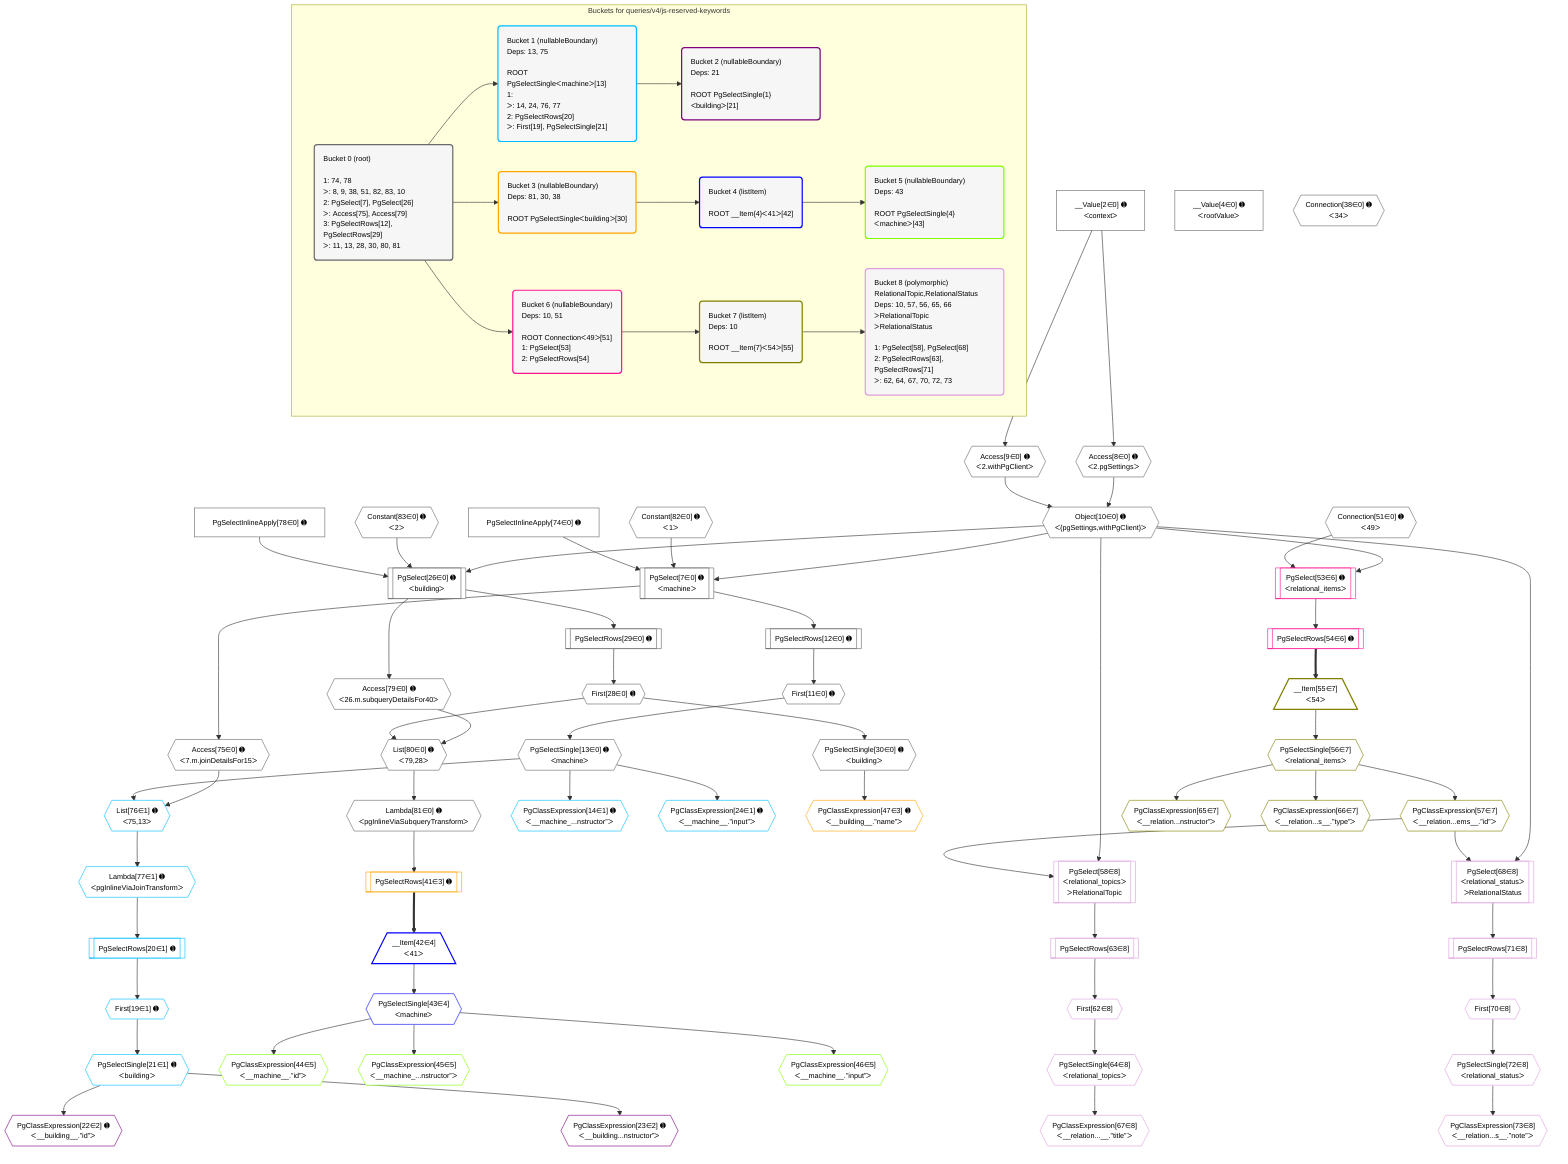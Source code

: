 %%{init: {'themeVariables': { 'fontSize': '12px'}}}%%
graph TD
    classDef path fill:#eee,stroke:#000,color:#000
    classDef plan fill:#fff,stroke-width:1px,color:#000
    classDef itemplan fill:#fff,stroke-width:2px,color:#000
    classDef unbatchedplan fill:#dff,stroke-width:1px,color:#000
    classDef sideeffectplan fill:#fcc,stroke-width:2px,color:#000
    classDef bucket fill:#f6f6f6,color:#000,stroke-width:2px,text-align:left


    %% plan dependencies
    PgSelect7[["PgSelect[7∈0] ➊<br />ᐸmachineᐳ"]]:::plan
    Object10{{"Object[10∈0] ➊<br />ᐸ{pgSettings,withPgClient}ᐳ"}}:::plan
    Constant82{{"Constant[82∈0] ➊<br />ᐸ1ᐳ"}}:::plan
    PgSelectInlineApply74["PgSelectInlineApply[74∈0] ➊"]:::plan
    Object10 & Constant82 & PgSelectInlineApply74 --> PgSelect7
    PgSelect26[["PgSelect[26∈0] ➊<br />ᐸbuildingᐳ"]]:::plan
    Constant83{{"Constant[83∈0] ➊<br />ᐸ2ᐳ"}}:::plan
    PgSelectInlineApply78["PgSelectInlineApply[78∈0] ➊"]:::plan
    Object10 & Constant83 & PgSelectInlineApply78 --> PgSelect26
    Access8{{"Access[8∈0] ➊<br />ᐸ2.pgSettingsᐳ"}}:::plan
    Access9{{"Access[9∈0] ➊<br />ᐸ2.withPgClientᐳ"}}:::plan
    Access8 & Access9 --> Object10
    List80{{"List[80∈0] ➊<br />ᐸ79,28ᐳ"}}:::plan
    Access79{{"Access[79∈0] ➊<br />ᐸ26.m.subqueryDetailsFor40ᐳ"}}:::plan
    First28{{"First[28∈0] ➊"}}:::plan
    Access79 & First28 --> List80
    __Value2["__Value[2∈0] ➊<br />ᐸcontextᐳ"]:::plan
    __Value2 --> Access8
    __Value2 --> Access9
    First11{{"First[11∈0] ➊"}}:::plan
    PgSelectRows12[["PgSelectRows[12∈0] ➊"]]:::plan
    PgSelectRows12 --> First11
    PgSelect7 --> PgSelectRows12
    PgSelectSingle13{{"PgSelectSingle[13∈0] ➊<br />ᐸmachineᐳ"}}:::plan
    First11 --> PgSelectSingle13
    PgSelectRows29[["PgSelectRows[29∈0] ➊"]]:::plan
    PgSelectRows29 --> First28
    PgSelect26 --> PgSelectRows29
    PgSelectSingle30{{"PgSelectSingle[30∈0] ➊<br />ᐸbuildingᐳ"}}:::plan
    First28 --> PgSelectSingle30
    Access75{{"Access[75∈0] ➊<br />ᐸ7.m.joinDetailsFor15ᐳ"}}:::plan
    PgSelect7 --> Access75
    PgSelect26 --> Access79
    Lambda81{{"Lambda[81∈0] ➊<br />ᐸpgInlineViaSubqueryTransformᐳ"}}:::plan
    List80 --> Lambda81
    __Value4["__Value[4∈0] ➊<br />ᐸrootValueᐳ"]:::plan
    Connection38{{"Connection[38∈0] ➊<br />ᐸ34ᐳ"}}:::plan
    Connection51{{"Connection[51∈0] ➊<br />ᐸ49ᐳ"}}:::plan
    List76{{"List[76∈1] ➊<br />ᐸ75,13ᐳ"}}:::plan
    Access75 & PgSelectSingle13 --> List76
    PgClassExpression14{{"PgClassExpression[14∈1] ➊<br />ᐸ__machine_...nstructor”ᐳ"}}:::plan
    PgSelectSingle13 --> PgClassExpression14
    First19{{"First[19∈1] ➊"}}:::plan
    PgSelectRows20[["PgSelectRows[20∈1] ➊"]]:::plan
    PgSelectRows20 --> First19
    Lambda77{{"Lambda[77∈1] ➊<br />ᐸpgInlineViaJoinTransformᐳ"}}:::plan
    Lambda77 --> PgSelectRows20
    PgSelectSingle21{{"PgSelectSingle[21∈1] ➊<br />ᐸbuildingᐳ"}}:::plan
    First19 --> PgSelectSingle21
    PgClassExpression24{{"PgClassExpression[24∈1] ➊<br />ᐸ__machine__.”input”ᐳ"}}:::plan
    PgSelectSingle13 --> PgClassExpression24
    List76 --> Lambda77
    PgClassExpression22{{"PgClassExpression[22∈2] ➊<br />ᐸ__building__.”id”ᐳ"}}:::plan
    PgSelectSingle21 --> PgClassExpression22
    PgClassExpression23{{"PgClassExpression[23∈2] ➊<br />ᐸ__building...nstructor”ᐳ"}}:::plan
    PgSelectSingle21 --> PgClassExpression23
    PgSelectRows41[["PgSelectRows[41∈3] ➊"]]:::plan
    Lambda81 --> PgSelectRows41
    PgClassExpression47{{"PgClassExpression[47∈3] ➊<br />ᐸ__building__.”name”ᐳ"}}:::plan
    PgSelectSingle30 --> PgClassExpression47
    __Item42[/"__Item[42∈4]<br />ᐸ41ᐳ"\]:::itemplan
    PgSelectRows41 ==> __Item42
    PgSelectSingle43{{"PgSelectSingle[43∈4]<br />ᐸmachineᐳ"}}:::plan
    __Item42 --> PgSelectSingle43
    PgClassExpression44{{"PgClassExpression[44∈5]<br />ᐸ__machine__.”id”ᐳ"}}:::plan
    PgSelectSingle43 --> PgClassExpression44
    PgClassExpression45{{"PgClassExpression[45∈5]<br />ᐸ__machine_...nstructor”ᐳ"}}:::plan
    PgSelectSingle43 --> PgClassExpression45
    PgClassExpression46{{"PgClassExpression[46∈5]<br />ᐸ__machine__.”input”ᐳ"}}:::plan
    PgSelectSingle43 --> PgClassExpression46
    PgSelect53[["PgSelect[53∈6] ➊<br />ᐸrelational_itemsᐳ"]]:::plan
    Object10 & Connection51 --> PgSelect53
    PgSelectRows54[["PgSelectRows[54∈6] ➊"]]:::plan
    PgSelect53 --> PgSelectRows54
    __Item55[/"__Item[55∈7]<br />ᐸ54ᐳ"\]:::itemplan
    PgSelectRows54 ==> __Item55
    PgSelectSingle56{{"PgSelectSingle[56∈7]<br />ᐸrelational_itemsᐳ"}}:::plan
    __Item55 --> PgSelectSingle56
    PgClassExpression57{{"PgClassExpression[57∈7]<br />ᐸ__relation...ems__.”id”ᐳ"}}:::plan
    PgSelectSingle56 --> PgClassExpression57
    PgClassExpression65{{"PgClassExpression[65∈7]<br />ᐸ__relation...nstructor”ᐳ"}}:::plan
    PgSelectSingle56 --> PgClassExpression65
    PgClassExpression66{{"PgClassExpression[66∈7]<br />ᐸ__relation...s__.”type”ᐳ"}}:::plan
    PgSelectSingle56 --> PgClassExpression66
    PgSelect58[["PgSelect[58∈8]<br />ᐸrelational_topicsᐳ<br />ᐳRelationalTopic"]]:::plan
    Object10 & PgClassExpression57 --> PgSelect58
    PgSelect68[["PgSelect[68∈8]<br />ᐸrelational_statusᐳ<br />ᐳRelationalStatus"]]:::plan
    Object10 & PgClassExpression57 --> PgSelect68
    First62{{"First[62∈8]"}}:::plan
    PgSelectRows63[["PgSelectRows[63∈8]"]]:::plan
    PgSelectRows63 --> First62
    PgSelect58 --> PgSelectRows63
    PgSelectSingle64{{"PgSelectSingle[64∈8]<br />ᐸrelational_topicsᐳ"}}:::plan
    First62 --> PgSelectSingle64
    PgClassExpression67{{"PgClassExpression[67∈8]<br />ᐸ__relation...__.”title”ᐳ"}}:::plan
    PgSelectSingle64 --> PgClassExpression67
    First70{{"First[70∈8]"}}:::plan
    PgSelectRows71[["PgSelectRows[71∈8]"]]:::plan
    PgSelectRows71 --> First70
    PgSelect68 --> PgSelectRows71
    PgSelectSingle72{{"PgSelectSingle[72∈8]<br />ᐸrelational_statusᐳ"}}:::plan
    First70 --> PgSelectSingle72
    PgClassExpression73{{"PgClassExpression[73∈8]<br />ᐸ__relation...s__.”note”ᐳ"}}:::plan
    PgSelectSingle72 --> PgClassExpression73

    %% define steps

    subgraph "Buckets for queries/v4/js-reserved-keywords"
    Bucket0("Bucket 0 (root)<br /><br />1: 74, 78<br />ᐳ: 8, 9, 38, 51, 82, 83, 10<br />2: PgSelect[7], PgSelect[26]<br />ᐳ: Access[75], Access[79]<br />3: PgSelectRows[12], PgSelectRows[29]<br />ᐳ: 11, 13, 28, 30, 80, 81"):::bucket
    classDef bucket0 stroke:#696969
    class Bucket0,__Value2,__Value4,PgSelect7,Access8,Access9,Object10,First11,PgSelectRows12,PgSelectSingle13,PgSelect26,First28,PgSelectRows29,PgSelectSingle30,Connection38,Connection51,PgSelectInlineApply74,Access75,PgSelectInlineApply78,Access79,List80,Lambda81,Constant82,Constant83 bucket0
    Bucket1("Bucket 1 (nullableBoundary)<br />Deps: 13, 75<br /><br />ROOT PgSelectSingleᐸmachineᐳ[13]<br />1: <br />ᐳ: 14, 24, 76, 77<br />2: PgSelectRows[20]<br />ᐳ: First[19], PgSelectSingle[21]"):::bucket
    classDef bucket1 stroke:#00bfff
    class Bucket1,PgClassExpression14,First19,PgSelectRows20,PgSelectSingle21,PgClassExpression24,List76,Lambda77 bucket1
    Bucket2("Bucket 2 (nullableBoundary)<br />Deps: 21<br /><br />ROOT PgSelectSingle{1}ᐸbuildingᐳ[21]"):::bucket
    classDef bucket2 stroke:#7f007f
    class Bucket2,PgClassExpression22,PgClassExpression23 bucket2
    Bucket3("Bucket 3 (nullableBoundary)<br />Deps: 81, 30, 38<br /><br />ROOT PgSelectSingleᐸbuildingᐳ[30]"):::bucket
    classDef bucket3 stroke:#ffa500
    class Bucket3,PgSelectRows41,PgClassExpression47 bucket3
    Bucket4("Bucket 4 (listItem)<br /><br />ROOT __Item{4}ᐸ41ᐳ[42]"):::bucket
    classDef bucket4 stroke:#0000ff
    class Bucket4,__Item42,PgSelectSingle43 bucket4
    Bucket5("Bucket 5 (nullableBoundary)<br />Deps: 43<br /><br />ROOT PgSelectSingle{4}ᐸmachineᐳ[43]"):::bucket
    classDef bucket5 stroke:#7fff00
    class Bucket5,PgClassExpression44,PgClassExpression45,PgClassExpression46 bucket5
    Bucket6("Bucket 6 (nullableBoundary)<br />Deps: 10, 51<br /><br />ROOT Connectionᐸ49ᐳ[51]<br />1: PgSelect[53]<br />2: PgSelectRows[54]"):::bucket
    classDef bucket6 stroke:#ff1493
    class Bucket6,PgSelect53,PgSelectRows54 bucket6
    Bucket7("Bucket 7 (listItem)<br />Deps: 10<br /><br />ROOT __Item{7}ᐸ54ᐳ[55]"):::bucket
    classDef bucket7 stroke:#808000
    class Bucket7,__Item55,PgSelectSingle56,PgClassExpression57,PgClassExpression65,PgClassExpression66 bucket7
    Bucket8("Bucket 8 (polymorphic)<br />RelationalTopic,RelationalStatus<br />Deps: 10, 57, 56, 65, 66<br />ᐳRelationalTopic<br />ᐳRelationalStatus<br /><br />1: PgSelect[58], PgSelect[68]<br />2: PgSelectRows[63], PgSelectRows[71]<br />ᐳ: 62, 64, 67, 70, 72, 73"):::bucket
    classDef bucket8 stroke:#dda0dd
    class Bucket8,PgSelect58,First62,PgSelectRows63,PgSelectSingle64,PgClassExpression67,PgSelect68,First70,PgSelectRows71,PgSelectSingle72,PgClassExpression73 bucket8
    Bucket0 --> Bucket1 & Bucket3 & Bucket6
    Bucket1 --> Bucket2
    Bucket3 --> Bucket4
    Bucket4 --> Bucket5
    Bucket6 --> Bucket7
    Bucket7 --> Bucket8
    end